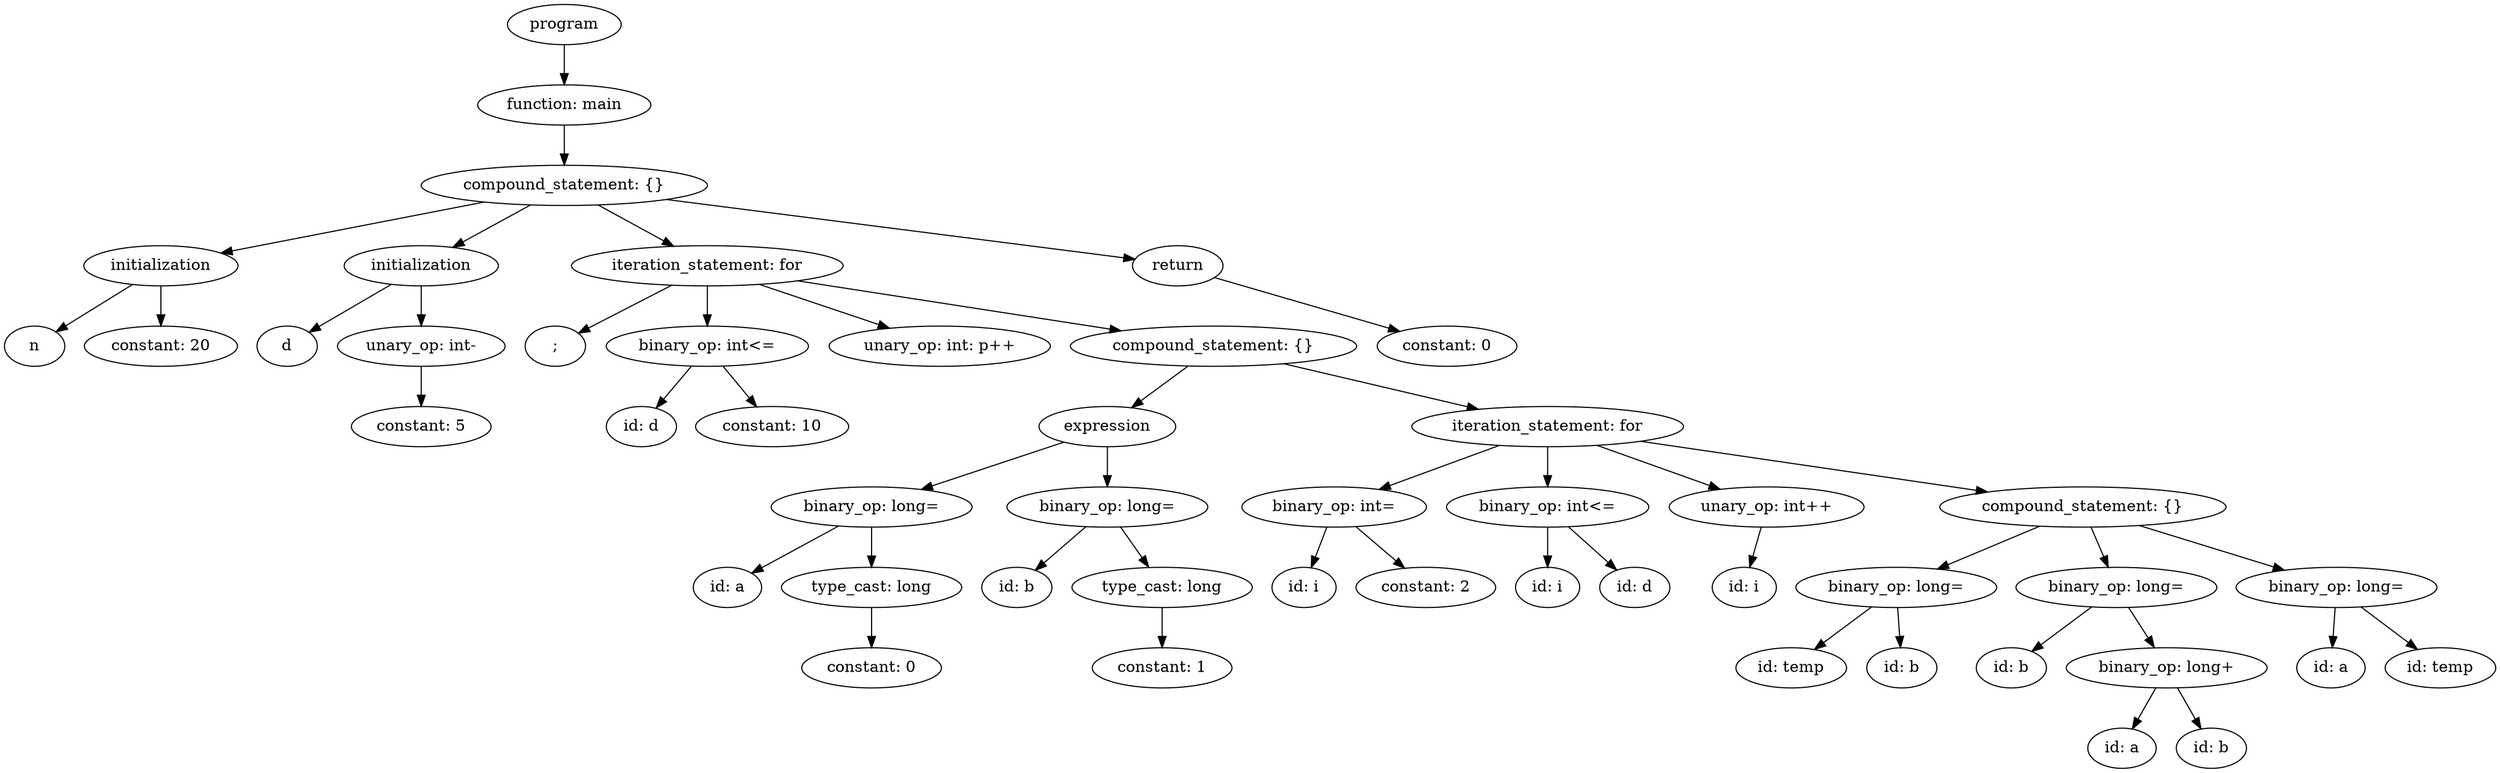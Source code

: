 strict digraph "" {
	graph [bb="0,0,2229.5,684"];
	node [label="\N"];
	67	[height=0.5,
		label=program,
		pos="501,666",
		width=1.4082];
	66	[height=0.5,
		label="function: main",
		pos="501,594",
		width=2.1528];
	67 -> 66	[pos="e,501,612.1 501,647.7 501,639.98 501,630.71 501,622.11"];
	65	[height=0.5,
		label="compound_statement: {}",
		pos="501,522",
		width=3.5566];
	66 -> 65	[pos="e,501,540.1 501,575.7 501,567.98 501,558.71 501,550.11"];
	7	[height=0.5,
		label=initialization,
		pos="140,450",
		width=1.9167];
	65 -> 7	[pos="e,193.71,461.41 429.25,507.09 363.37,494.31 266.69,475.57 203.55,463.32"];
	21	[height=0.5,
		label=initialization,
		pos="373,450",
		width=1.9167];
	65 -> 21	[pos="e,401.36,466.51 470.67,504.41 452.54,494.5 429.38,481.83 410.16,471.32"];
	62	[height=0.5,
		label="iteration_statement: for",
		pos="629,450",
		width=3.3761];
	65 -> 62	[pos="e,598.88,467.47 531.33,504.41 548.87,494.82 571.12,482.65 589.95,472.36"];
	64	[height=0.5,
		label=return,
		pos="1050,450",
		width=1.125];
	65 -> 64	[pos="e,1011.7,455.88 592.27,509.36 709.85,494.37 909.98,468.85 1001.6,457.17"];
	5	[height=0.5,
		label=n,
		pos="27,378",
		width=0.75];
	7 -> 5	[pos="e,46.203,390.9 114.36,433.12 96.725,422.19 73.307,407.69 55.156,396.44"];
	6	[height=0.5,
		label="constant: 20",
		pos="140,378",
		width=1.8957];
	7 -> 6	[pos="e,140,396.1 140,431.7 140,423.98 140,414.71 140,406.11"];
	18	[height=0.5,
		label=d,
		pos="253,378",
		width=0.75];
	21 -> 18	[pos="e,272.75,390.52 346.07,433.29 326.86,422.09 301.08,407.04 281.52,395.64"];
	20	[height=0.5,
		label="unary_op: int-",
		pos="373,378",
		width=2.0762];
	21 -> 20	[pos="e,373,396.1 373,431.7 373,423.98 373,414.71 373,406.11"];
	22	[height=0.5,
		label=";",
		pos="493,378",
		width=0.75];
	62 -> 22	[pos="e,513.7,389.65 597.11,432.59 574.58,420.99 544.6,405.56 522.59,394.23"];
	25	[height=0.5,
		label="binary_op: int<=",
		pos="629,378",
		width=2.5139];
	62 -> 25	[pos="e,629,396.1 629,431.7 629,423.98 629,414.71 629,406.11"];
	27	[height=0.5,
		label="unary_op: int: p++",
		pos="837,378",
		width=2.75];
	62 -> 27	[pos="e,791.91,394.18 675.68,433.29 707.29,422.65 749.18,408.55 782.36,397.39"];
	61	[height=0.5,
		label="compound_statement: {}",
		pos="1082,378",
		width=3.5566];
	62 -> 61	[pos="e,999.32,391.78 709.73,436.53 788.11,424.41 906.99,406.04 989.23,393.34"];
	63	[height=0.5,
		label="constant: 0",
		pos="1291,378",
		width=1.7361];
	64 -> 63	[pos="e,1248.7,391.29 1083,439.41 1123.2,427.74 1191.6,407.88 1238.9,394.13"];
	19	[height=0.5,
		label="constant: 5",
		pos="373,306",
		width=1.7361];
	20 -> 19	[pos="e,373,324.1 373,359.7 373,351.98 373,342.71 373,334.11"];
	23	[height=0.5,
		label="id: d",
		pos="570,306",
		width=0.86659];
	25 -> 23	[pos="e,583.34,322.83 614.72,360.05 607.26,351.2 598.01,340.23 589.86,330.57"];
	24	[height=0.5,
		label="constant: 10",
		pos="687,306",
		width=1.8957];
	25 -> 24	[pos="e,673.09,323.79 643.04,360.05 650.09,351.54 658.77,341.07 666.55,331.68"];
	36	[height=0.5,
		label=expression,
		pos="987,306",
		width=1.6971];
	61 -> 36	[pos="e,1008.8,323.07 1059,360.05 1046.4,350.74 1030.5,339.07 1016.9,329.06"];
	60	[height=0.5,
		label="iteration_statement: for",
		pos="1381,306",
		width=3.3761];
	61 -> 60	[pos="e,1319.1,321.5 1145,362.24 1193.1,351 1259.2,335.51 1309.3,323.79"];
	31	[height=0.5,
		label="binary_op: long=",
		pos="776,234",
		width=2.4914];
	36 -> 31	[pos="e,820.46,249.75 947.81,292 914.66,281 866.82,265.13 830.04,252.93"];
	35	[height=0.5,
		label="binary_op: long=",
		pos="987,234",
		width=2.4914];
	36 -> 35	[pos="e,987,252.1 987,287.7 987,279.98 987,270.71 987,262.11"];
	42	[height=0.5,
		label="binary_op: int=",
		pos="1190,234",
		width=2.2929];
	60 -> 42	[pos="e,1230.2,249.75 1337.7,289.12 1308.6,278.45 1270.1,264.37 1239.8,253.25"];
	45	[height=0.5,
		label="binary_op: int<=",
		pos="1381,234",
		width=2.5139];
	60 -> 45	[pos="e,1381,252.1 1381,287.7 1381,279.98 1381,270.71 1381,262.11"];
	47	[height=0.5,
		label="unary_op: int++",
		pos="1577,234",
		width=2.4192];
	60 -> 47	[pos="e,1535.4,249.86 1425.5,289.12 1455.2,278.49 1494.5,264.47 1525.6,253.36"];
	59	[height=0.5,
		label="compound_statement: {}",
		pos="1860,234",
		width=3.5566];
	60 -> 59	[pos="e,1774.6,247.48 1464.2,292.85 1547.9,280.61 1676.8,261.77 1764.6,248.94"];
	28	[height=0.5,
		label="id: a",
		pos="647,162",
		width=0.84854];
	31 -> 28	[pos="e,668.81,174.84 746.4,216.94 725.89,205.81 698.64,191.02 677.86,179.74"];
	30	[height=0.5,
		label="type_cast: long",
		pos="776,162",
		width=2.2387];
	31 -> 30	[pos="e,776,180.1 776,215.7 776,207.98 776,198.71 776,190.11"];
	32	[height=0.5,
		label="id: b",
		pos="906,162",
		width=0.86659];
	35 -> 32	[pos="e,922.59,177.34 967.8,216.41 956.63,206.75 942.43,194.48 930.46,184.14"];
	34	[height=0.5,
		label="type_cast: long",
		pos="1036,162",
		width=2.2387];
	35 -> 34	[pos="e,1023.9,180.28 998.86,216.05 1004.6,207.84 1011.6,197.79 1018,188.66"];
	40	[height=0.5,
		label="id: i",
		pos="1163,162",
		width=0.79437];
	42 -> 40	[pos="e,1169.5,179.79 1183.5,216.05 1180.4,208.06 1176.6,198.33 1173.2,189.4"];
	41	[height=0.5,
		label="constant: 2",
		pos="1272,162",
		width=1.7361];
	42 -> 41	[pos="e,1253,179.23 1209.4,216.41 1220.1,207.28 1233.6,195.81 1245.2,185.84"];
	43	[height=0.5,
		label="id: i",
		pos="1381,162",
		width=0.79437];
	45 -> 43	[pos="e,1381,180.1 1381,215.7 1381,207.98 1381,198.71 1381,190.11"];
	44	[height=0.5,
		label="id: d",
		pos="1459,162",
		width=0.86659];
	45 -> 44	[pos="e,1442.7,177.66 1399.9,216.05 1410.5,206.52 1423.9,194.53 1435.2,184.35"];
	46	[height=0.5,
		label="id: i",
		pos="1557,162",
		width=0.79437];
	47 -> 46	[pos="e,1561.9,180.1 1572.1,215.7 1569.8,207.9 1567.1,198.51 1564.7,189.83"];
	50	[height=0.5,
		label="binary_op: long=",
		pos="1693,162",
		width=2.4914];
	59 -> 50	[pos="e,1729.8,178.43 1821.3,216.76 1796.8,206.52 1765.1,193.24 1739.4,182.43"];
	55	[height=0.5,
		label="binary_op: long=",
		pos="1890,162",
		width=2.4914];
	59 -> 55	[pos="e,1882.7,180.1 1867.4,215.7 1870.8,207.81 1874.9,198.3 1878.6,189.55"];
	58	[height=0.5,
		label="binary_op: long=",
		pos="2087,162",
		width=2.4914];
	59 -> 58	[pos="e,2040.4,177.38 1910.7,217.38 1946.3,206.39 1994,191.69 2030.8,180.34"];
	29	[height=0.5,
		label="constant: 0",
		pos="776,90",
		width=1.7361];
	30 -> 29	[pos="e,776,108.1 776,143.7 776,135.98 776,126.71 776,118.11"];
	33	[height=0.5,
		label="constant: 1",
		pos="1036,90",
		width=1.7361];
	34 -> 33	[pos="e,1036,108.1 1036,143.7 1036,135.98 1036,126.71 1036,118.11"];
	48	[height=0.5,
		label="id: temp",
		pos="1599,90",
		width=1.375];
	50 -> 48	[pos="e,1619.8,106.51 1670.7,144.41 1658,134.9 1641.8,122.86 1628,112.62"];
	49	[height=0.5,
		label="id: b",
		pos="1698,90",
		width=0.86659];
	50 -> 49	[pos="e,1696.8,108.1 1694.2,143.7 1694.8,135.98 1695.4,126.71 1696.1,118.11"];
	51	[height=0.5,
		label="id: b",
		pos="1796,90",
		width=0.86659];
	55 -> 51	[pos="e,1814.3,104.65 1867.7,144.41 1854.2,134.37 1836.9,121.49 1822.7,110.9"];
	54	[height=0.5,
		label="binary_op: long+",
		pos="1935,90",
		width=2.4914];
	55 -> 54	[pos="e,1923.9,108.28 1900.9,144.05 1906.1,135.92 1912.5,126 1918.3,116.94"];
	56	[height=0.5,
		label="id: a",
		pos="2082,90",
		width=0.84854];
	58 -> 56	[pos="e,2083.2,108.1 2085.8,143.7 2085.2,135.98 2084.6,126.71 2083.9,118.11"];
	57	[height=0.5,
		label="id: temp",
		pos="2180,90",
		width=1.375];
	58 -> 57	[pos="e,2159.4,106.51 2109,144.41 2121.7,134.9 2137.7,122.86 2151.3,112.62"];
	52	[height=0.5,
		label="id: a",
		pos="1895,18",
		width=0.84854];
	54 -> 52	[pos="e,1904.3,35.307 1925.3,72.055 1920.5,63.679 1914.7,53.404 1909.4,44.134"];
	53	[height=0.5,
		label="id: b",
		pos="1975,18",
		width=0.86659];
	54 -> 53	[pos="e,1965.7,35.307 1944.7,72.055 1949.5,63.679 1955.3,53.404 1960.6,44.134"];
}

